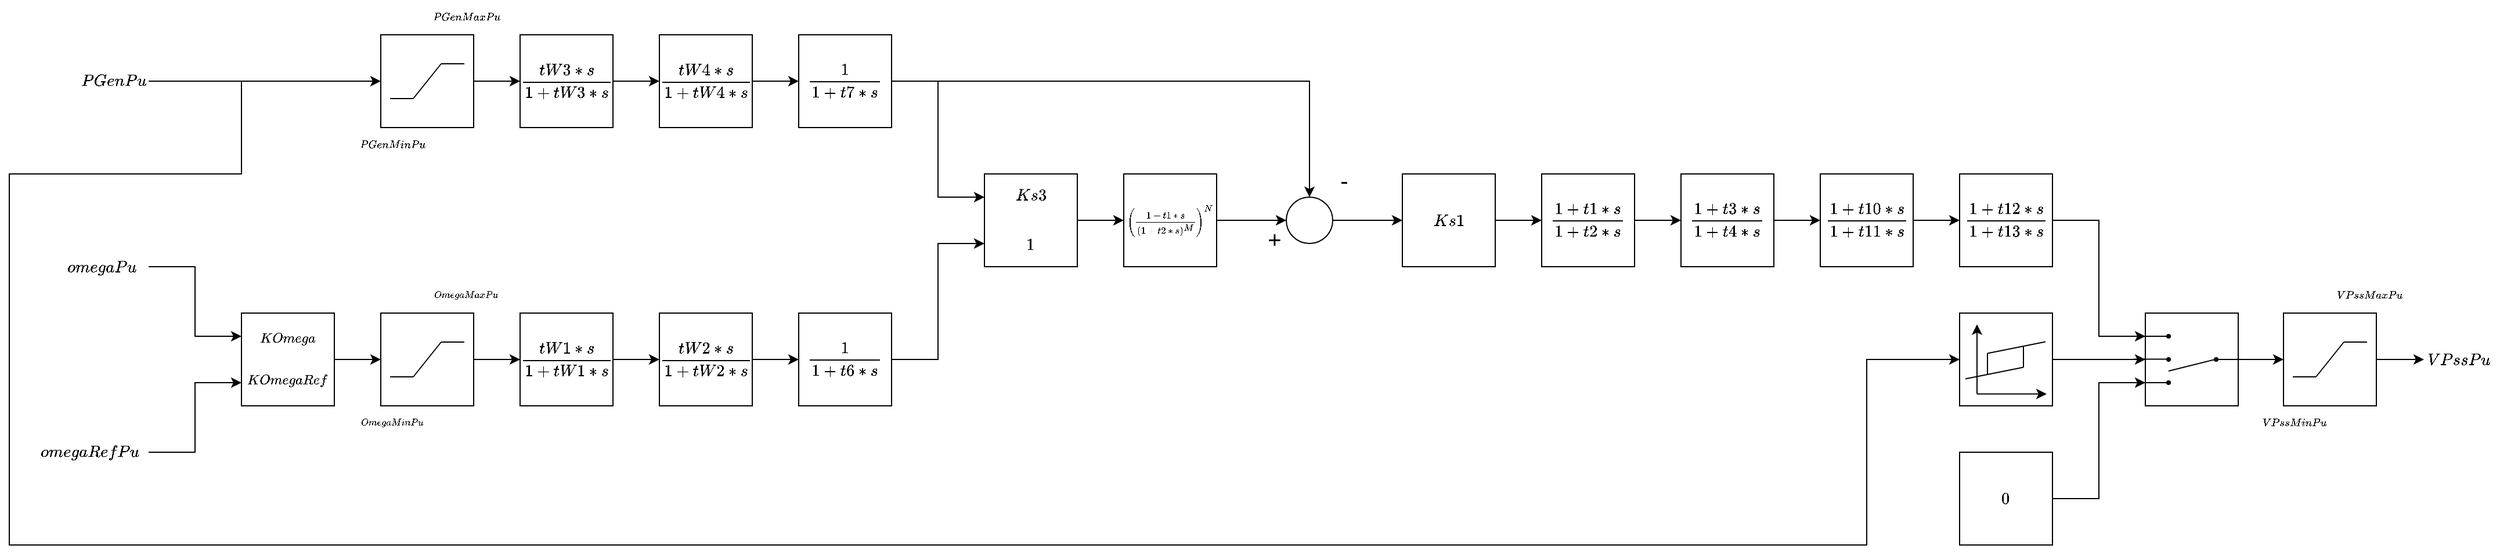<mxfile version="24.1.0" type="device">
  <diagram name="Page-1" id="-cMVqA2Gkwa5aGeDibPs">
    <mxGraphModel dx="1594" dy="840" grid="1" gridSize="10" guides="1" tooltips="1" connect="1" arrows="1" fold="1" page="0" pageScale="1" pageWidth="413" pageHeight="291" math="1" shadow="0">
      <root>
        <mxCell id="0" />
        <mxCell id="1" parent="0" />
        <mxCell id="GCO7xrDp6TmdYOZJOnFd-12" value="&lt;font style=&quot;font-size: 7px;&quot;&gt;$$\left(\frac{1+t1*s}{(1+t2*s)^M}\right)^N$$&lt;/font&gt;" style="whiteSpace=wrap;html=1;aspect=fixed;" parent="1" vertex="1">
          <mxGeometry x="760" y="160" width="80" height="80" as="geometry" />
        </mxCell>
        <mxCell id="KOxhOBrrnecnhVOKgOav-19" value="" style="edgeStyle=orthogonalEdgeStyle;rounded=0;orthogonalLoop=1;jettySize=auto;html=1;" parent="1" source="GCO7xrDp6TmdYOZJOnFd-119" target="5vP0ZJHYgd1w3xuM4kYP-17" edge="1">
          <mxGeometry relative="1" as="geometry" />
        </mxCell>
        <mxCell id="GCO7xrDp6TmdYOZJOnFd-119" value="$$\frac{tW3*s}{1+tW3*s}$$" style="whiteSpace=wrap;html=1;aspect=fixed;" parent="1" vertex="1">
          <mxGeometry x="240" y="40" width="80" height="80" as="geometry" />
        </mxCell>
        <mxCell id="GCO7xrDp6TmdYOZJOnFd-126" value="$$\frac{1}{1+t6*s}$$" style="rounded=0;whiteSpace=wrap;html=1;" parent="1" vertex="1">
          <mxGeometry x="480" y="280" width="80" height="80" as="geometry" />
        </mxCell>
        <mxCell id="KOxhOBrrnecnhVOKgOav-29" value="" style="edgeStyle=orthogonalEdgeStyle;rounded=0;orthogonalLoop=1;jettySize=auto;html=1;" parent="1" source="pcb0Rrb9AqgbB0oOaPCg-3" target="E1HJxTZ1KoTLzzK9DHDM-2" edge="1">
          <mxGeometry relative="1" as="geometry" />
        </mxCell>
        <mxCell id="pcb0Rrb9AqgbB0oOaPCg-3" value="$$\frac{1+t1*s}{1+t2*s}$$" style="whiteSpace=wrap;html=1;aspect=fixed;" parent="1" vertex="1">
          <mxGeometry x="1120" y="160" width="80" height="80" as="geometry" />
        </mxCell>
        <mxCell id="KOxhOBrrnecnhVOKgOav-28" value="" style="edgeStyle=orthogonalEdgeStyle;rounded=0;orthogonalLoop=1;jettySize=auto;html=1;" parent="1" source="pcb0Rrb9AqgbB0oOaPCg-9" target="pcb0Rrb9AqgbB0oOaPCg-3" edge="1">
          <mxGeometry relative="1" as="geometry" />
        </mxCell>
        <mxCell id="pcb0Rrb9AqgbB0oOaPCg-9" value="$$Ks1$$" style="rounded=0;whiteSpace=wrap;html=1;" parent="1" vertex="1">
          <mxGeometry x="1000" y="160" width="80" height="80" as="geometry" />
        </mxCell>
        <mxCell id="KOxhOBrrnecnhVOKgOav-30" value="" style="edgeStyle=orthogonalEdgeStyle;rounded=0;orthogonalLoop=1;jettySize=auto;html=1;" parent="1" source="E1HJxTZ1KoTLzzK9DHDM-2" target="5vP0ZJHYgd1w3xuM4kYP-27" edge="1">
          <mxGeometry relative="1" as="geometry" />
        </mxCell>
        <mxCell id="E1HJxTZ1KoTLzzK9DHDM-2" value="$$\frac{1+t3*s}{1+t4*s}$$" style="whiteSpace=wrap;html=1;aspect=fixed;" parent="1" vertex="1">
          <mxGeometry x="1240" y="160" width="80" height="80" as="geometry" />
        </mxCell>
        <mxCell id="E1HJxTZ1KoTLzzK9DHDM-9" value="" style="edgeStyle=orthogonalEdgeStyle;rounded=0;orthogonalLoop=1;jettySize=auto;html=1;entryX=0;entryY=0.5;entryDx=0;entryDy=0;" parent="1" source="E1HJxTZ1KoTLzzK9DHDM-3" target="FoHSTPtK4IJAza8BCYr8-2" edge="1">
          <mxGeometry relative="1" as="geometry">
            <mxPoint x="1879" y="320" as="targetPoint" />
          </mxGeometry>
        </mxCell>
        <mxCell id="E1HJxTZ1KoTLzzK9DHDM-3" value="" style="whiteSpace=wrap;html=1;aspect=fixed;" parent="1" vertex="1">
          <mxGeometry x="1759" y="280" width="80" height="80" as="geometry" />
        </mxCell>
        <mxCell id="E1HJxTZ1KoTLzzK9DHDM-4" value="" style="endArrow=none;html=1;" parent="1" edge="1">
          <mxGeometry width="50" height="50" relative="1" as="geometry">
            <mxPoint x="1787" y="335" as="sourcePoint" />
            <mxPoint x="1811" y="305" as="targetPoint" />
          </mxGeometry>
        </mxCell>
        <mxCell id="E1HJxTZ1KoTLzzK9DHDM-5" value="" style="endArrow=none;html=1;" parent="1" edge="1">
          <mxGeometry width="50" height="50" relative="1" as="geometry">
            <mxPoint x="1811" y="305" as="sourcePoint" />
            <mxPoint x="1831" y="305" as="targetPoint" />
          </mxGeometry>
        </mxCell>
        <mxCell id="E1HJxTZ1KoTLzzK9DHDM-6" value="&lt;font style=&quot;font-size: 8px;&quot;&gt;$$VPssMaxPu$$&lt;/font&gt;" style="text;html=1;strokeColor=none;fillColor=none;align=center;verticalAlign=middle;whiteSpace=wrap;rounded=0;fontSize=15;" parent="1" vertex="1">
          <mxGeometry x="1803" y="250" width="60" height="30" as="geometry" />
        </mxCell>
        <mxCell id="E1HJxTZ1KoTLzzK9DHDM-7" value="" style="endArrow=none;html=1;" parent="1" edge="1">
          <mxGeometry width="50" height="50" relative="1" as="geometry">
            <mxPoint x="1787" y="335" as="sourcePoint" />
            <mxPoint x="1767" y="335" as="targetPoint" />
          </mxGeometry>
        </mxCell>
        <mxCell id="E1HJxTZ1KoTLzzK9DHDM-8" value="&lt;font style=&quot;font-size: 8px;&quot;&gt;$$VPssMinPu$$&lt;/font&gt;" style="text;html=1;strokeColor=none;fillColor=none;align=center;verticalAlign=middle;whiteSpace=wrap;rounded=0;fontSize=15;" parent="1" vertex="1">
          <mxGeometry x="1739" y="360" width="60" height="30" as="geometry" />
        </mxCell>
        <mxCell id="KOxhOBrrnecnhVOKgOav-14" value="" style="edgeStyle=orthogonalEdgeStyle;rounded=0;orthogonalLoop=1;jettySize=auto;html=1;" parent="1" source="5vP0ZJHYgd1w3xuM4kYP-3" target="5vP0ZJHYgd1w3xuM4kYP-11" edge="1">
          <mxGeometry relative="1" as="geometry" />
        </mxCell>
        <mxCell id="5vP0ZJHYgd1w3xuM4kYP-3" value="&lt;table style=&quot;font-size: 10px;&quot;&gt;&lt;tbody&gt;&lt;tr&gt;&lt;td&gt;&lt;font style=&quot;font-size: 10px;&quot;&gt;$$KOmega$$&lt;/font&gt;&lt;/td&gt;&lt;/tr&gt;&lt;tr&gt;&lt;td&gt;&lt;font style=&quot;font-size: 10px;&quot;&gt;$$KOmegaRef$$&lt;/font&gt;&lt;/td&gt;&lt;/tr&gt;&lt;/tbody&gt;&lt;/table&gt;" style="whiteSpace=wrap;html=1;aspect=fixed;" parent="1" vertex="1">
          <mxGeometry y="280" width="80" height="80" as="geometry" />
        </mxCell>
        <mxCell id="KOxhOBrrnecnhVOKgOav-18" value="" style="edgeStyle=orthogonalEdgeStyle;rounded=0;orthogonalLoop=1;jettySize=auto;html=1;" parent="1" source="5vP0ZJHYgd1w3xuM4kYP-5" target="GCO7xrDp6TmdYOZJOnFd-119" edge="1">
          <mxGeometry relative="1" as="geometry" />
        </mxCell>
        <mxCell id="5vP0ZJHYgd1w3xuM4kYP-5" value="" style="whiteSpace=wrap;html=1;aspect=fixed;" parent="1" vertex="1">
          <mxGeometry x="120" y="40" width="80" height="80" as="geometry" />
        </mxCell>
        <mxCell id="5vP0ZJHYgd1w3xuM4kYP-6" value="" style="endArrow=none;html=1;" parent="1" edge="1">
          <mxGeometry width="50" height="50" relative="1" as="geometry">
            <mxPoint x="148" y="95" as="sourcePoint" />
            <mxPoint x="172" y="65" as="targetPoint" />
          </mxGeometry>
        </mxCell>
        <mxCell id="5vP0ZJHYgd1w3xuM4kYP-7" value="" style="endArrow=none;html=1;" parent="1" edge="1">
          <mxGeometry width="50" height="50" relative="1" as="geometry">
            <mxPoint x="172" y="65" as="sourcePoint" />
            <mxPoint x="192" y="65" as="targetPoint" />
          </mxGeometry>
        </mxCell>
        <mxCell id="5vP0ZJHYgd1w3xuM4kYP-8" value="&lt;font style=&quot;font-size: 8px;&quot;&gt;$$PGenMaxPu$$&lt;/font&gt;" style="text;html=1;strokeColor=none;fillColor=none;align=center;verticalAlign=middle;whiteSpace=wrap;rounded=0;fontSize=15;" parent="1" vertex="1">
          <mxGeometry x="164" y="10" width="60" height="30" as="geometry" />
        </mxCell>
        <mxCell id="5vP0ZJHYgd1w3xuM4kYP-9" value="" style="endArrow=none;html=1;" parent="1" edge="1">
          <mxGeometry width="50" height="50" relative="1" as="geometry">
            <mxPoint x="148" y="95" as="sourcePoint" />
            <mxPoint x="128" y="95" as="targetPoint" />
          </mxGeometry>
        </mxCell>
        <mxCell id="5vP0ZJHYgd1w3xuM4kYP-10" value="&lt;font style=&quot;font-size: 8px;&quot;&gt;$$PGenMinPu$$&lt;/font&gt;" style="text;html=1;strokeColor=none;fillColor=none;align=center;verticalAlign=middle;whiteSpace=wrap;rounded=0;fontSize=15;" parent="1" vertex="1">
          <mxGeometry x="100" y="120" width="60" height="30" as="geometry" />
        </mxCell>
        <mxCell id="KOxhOBrrnecnhVOKgOav-15" value="" style="edgeStyle=orthogonalEdgeStyle;rounded=0;orthogonalLoop=1;jettySize=auto;html=1;" parent="1" source="5vP0ZJHYgd1w3xuM4kYP-11" target="5vP0ZJHYgd1w3xuM4kYP-21" edge="1">
          <mxGeometry relative="1" as="geometry" />
        </mxCell>
        <mxCell id="5vP0ZJHYgd1w3xuM4kYP-11" value="" style="whiteSpace=wrap;html=1;aspect=fixed;" parent="1" vertex="1">
          <mxGeometry x="120" y="280" width="80" height="80" as="geometry" />
        </mxCell>
        <mxCell id="5vP0ZJHYgd1w3xuM4kYP-12" value="" style="endArrow=none;html=1;" parent="1" edge="1">
          <mxGeometry width="50" height="50" relative="1" as="geometry">
            <mxPoint x="148" y="335" as="sourcePoint" />
            <mxPoint x="172" y="305" as="targetPoint" />
          </mxGeometry>
        </mxCell>
        <mxCell id="5vP0ZJHYgd1w3xuM4kYP-13" value="" style="endArrow=none;html=1;" parent="1" edge="1">
          <mxGeometry width="50" height="50" relative="1" as="geometry">
            <mxPoint x="172" y="305" as="sourcePoint" />
            <mxPoint x="192" y="305" as="targetPoint" />
          </mxGeometry>
        </mxCell>
        <mxCell id="5vP0ZJHYgd1w3xuM4kYP-14" value="&lt;font style=&quot;font-size: 7px;&quot;&gt;$$OmegaMaxPu$$&lt;/font&gt;" style="text;html=1;strokeColor=none;fillColor=none;align=center;verticalAlign=middle;whiteSpace=wrap;rounded=0;fontSize=15;" parent="1" vertex="1">
          <mxGeometry x="164" y="250" width="60" height="30" as="geometry" />
        </mxCell>
        <mxCell id="5vP0ZJHYgd1w3xuM4kYP-15" value="" style="endArrow=none;html=1;" parent="1" edge="1">
          <mxGeometry width="50" height="50" relative="1" as="geometry">
            <mxPoint x="148" y="335" as="sourcePoint" />
            <mxPoint x="128" y="335" as="targetPoint" />
          </mxGeometry>
        </mxCell>
        <mxCell id="5vP0ZJHYgd1w3xuM4kYP-16" value="&lt;font style=&quot;font-size: 7px;&quot;&gt;$$OmegaMinPu$$&lt;/font&gt;" style="text;html=1;strokeColor=none;fillColor=none;align=center;verticalAlign=middle;whiteSpace=wrap;rounded=0;fontSize=15;" parent="1" vertex="1">
          <mxGeometry x="100" y="360" width="60" height="30" as="geometry" />
        </mxCell>
        <mxCell id="KOxhOBrrnecnhVOKgOav-20" value="" style="edgeStyle=orthogonalEdgeStyle;rounded=0;orthogonalLoop=1;jettySize=auto;html=1;" parent="1" source="5vP0ZJHYgd1w3xuM4kYP-17" target="5vP0ZJHYgd1w3xuM4kYP-19" edge="1">
          <mxGeometry relative="1" as="geometry" />
        </mxCell>
        <mxCell id="5vP0ZJHYgd1w3xuM4kYP-17" value="$$\frac{tW4*s}{1+tW4*s}$$" style="whiteSpace=wrap;html=1;aspect=fixed;" parent="1" vertex="1">
          <mxGeometry x="360" y="40" width="80" height="80" as="geometry" />
        </mxCell>
        <mxCell id="5vP0ZJHYgd1w3xuM4kYP-19" value="$$\frac{1}{1+t7*s}$$" style="rounded=0;whiteSpace=wrap;html=1;" parent="1" vertex="1">
          <mxGeometry x="480" y="40" width="80" height="80" as="geometry" />
        </mxCell>
        <mxCell id="KOxhOBrrnecnhVOKgOav-16" value="" style="edgeStyle=orthogonalEdgeStyle;rounded=0;orthogonalLoop=1;jettySize=auto;html=1;" parent="1" source="5vP0ZJHYgd1w3xuM4kYP-21" target="5vP0ZJHYgd1w3xuM4kYP-22" edge="1">
          <mxGeometry relative="1" as="geometry" />
        </mxCell>
        <mxCell id="5vP0ZJHYgd1w3xuM4kYP-21" value="$$\frac{tW1*s}{1+tW1*s}$$" style="whiteSpace=wrap;html=1;aspect=fixed;" parent="1" vertex="1">
          <mxGeometry x="240" y="280" width="80" height="80" as="geometry" />
        </mxCell>
        <mxCell id="KOxhOBrrnecnhVOKgOav-17" value="" style="edgeStyle=orthogonalEdgeStyle;rounded=0;orthogonalLoop=1;jettySize=auto;html=1;" parent="1" source="5vP0ZJHYgd1w3xuM4kYP-22" target="GCO7xrDp6TmdYOZJOnFd-126" edge="1">
          <mxGeometry relative="1" as="geometry" />
        </mxCell>
        <mxCell id="5vP0ZJHYgd1w3xuM4kYP-22" value="$$\frac{tW2*s}{1+tW2*s}$$" style="whiteSpace=wrap;html=1;aspect=fixed;" parent="1" vertex="1">
          <mxGeometry x="360" y="280" width="80" height="80" as="geometry" />
        </mxCell>
        <mxCell id="KOxhOBrrnecnhVOKgOav-24" value="" style="edgeStyle=orthogonalEdgeStyle;rounded=0;orthogonalLoop=1;jettySize=auto;html=1;" parent="1" source="5vP0ZJHYgd1w3xuM4kYP-23" target="GCO7xrDp6TmdYOZJOnFd-12" edge="1">
          <mxGeometry relative="1" as="geometry" />
        </mxCell>
        <mxCell id="5vP0ZJHYgd1w3xuM4kYP-23" value="&lt;table&gt;&lt;tbody&gt;&lt;tr&gt;&lt;td&gt;$$Ks3$$&lt;/td&gt;&lt;/tr&gt;&lt;tr&gt;&lt;td&gt;$$1$$&lt;/td&gt;&lt;/tr&gt;&lt;/tbody&gt;&lt;/table&gt;" style="whiteSpace=wrap;html=1;aspect=fixed;" parent="1" vertex="1">
          <mxGeometry x="640" y="160" width="80" height="80" as="geometry" />
        </mxCell>
        <mxCell id="KOxhOBrrnecnhVOKgOav-26" value="" style="edgeStyle=orthogonalEdgeStyle;rounded=0;orthogonalLoop=1;jettySize=auto;html=1;" parent="1" source="5vP0ZJHYgd1w3xuM4kYP-24" target="pcb0Rrb9AqgbB0oOaPCg-9" edge="1">
          <mxGeometry relative="1" as="geometry" />
        </mxCell>
        <mxCell id="5vP0ZJHYgd1w3xuM4kYP-24" value="" style="ellipse;whiteSpace=wrap;html=1;aspect=fixed;" parent="1" vertex="1">
          <mxGeometry x="900" y="180" width="40" height="40" as="geometry" />
        </mxCell>
        <mxCell id="5vP0ZJHYgd1w3xuM4kYP-25" value="+" style="text;html=1;strokeColor=none;fillColor=none;align=center;verticalAlign=middle;whiteSpace=wrap;rounded=0;fontSize=20;" parent="1" vertex="1">
          <mxGeometry x="860" y="200" width="60" height="31" as="geometry" />
        </mxCell>
        <mxCell id="5vP0ZJHYgd1w3xuM4kYP-26" value="-" style="text;html=1;strokeColor=none;fillColor=none;align=center;verticalAlign=middle;whiteSpace=wrap;rounded=0;fontSize=20;" parent="1" vertex="1">
          <mxGeometry x="920" y="150" width="60" height="30" as="geometry" />
        </mxCell>
        <mxCell id="KOxhOBrrnecnhVOKgOav-31" value="" style="edgeStyle=orthogonalEdgeStyle;rounded=0;orthogonalLoop=1;jettySize=auto;html=1;" parent="1" source="5vP0ZJHYgd1w3xuM4kYP-27" target="5vP0ZJHYgd1w3xuM4kYP-28" edge="1">
          <mxGeometry relative="1" as="geometry" />
        </mxCell>
        <mxCell id="5vP0ZJHYgd1w3xuM4kYP-27" value="$$\frac{1+t10*s}{1+t11*s}$$" style="whiteSpace=wrap;html=1;aspect=fixed;" parent="1" vertex="1">
          <mxGeometry x="1360" y="160" width="80" height="80" as="geometry" />
        </mxCell>
        <mxCell id="5vP0ZJHYgd1w3xuM4kYP-28" value="$$\frac{1+t12*s}{1+t13*s}$$" style="whiteSpace=wrap;html=1;aspect=fixed;" parent="1" vertex="1">
          <mxGeometry x="1480" y="160" width="80" height="80" as="geometry" />
        </mxCell>
        <mxCell id="KOxhOBrrnecnhVOKgOav-1" value="" style="whiteSpace=wrap;html=1;aspect=fixed;" parent="1" vertex="1">
          <mxGeometry x="1640" y="280" width="80" height="80" as="geometry" />
        </mxCell>
        <mxCell id="KOxhOBrrnecnhVOKgOav-2" value="" style="endArrow=none;html=1;startArrow=none;" parent="1" source="KOxhOBrrnecnhVOKgOav-10" edge="1">
          <mxGeometry width="50" height="50" relative="1" as="geometry">
            <mxPoint x="1700" y="320" as="sourcePoint" />
            <mxPoint x="1720" y="320" as="targetPoint" />
          </mxGeometry>
        </mxCell>
        <mxCell id="KOxhOBrrnecnhVOKgOav-3" value="" style="endArrow=none;html=1;" parent="1" edge="1">
          <mxGeometry width="50" height="50" relative="1" as="geometry">
            <mxPoint x="1631" y="300" as="sourcePoint" />
            <mxPoint x="1661" y="300" as="targetPoint" />
          </mxGeometry>
        </mxCell>
        <mxCell id="KOxhOBrrnecnhVOKgOav-4" value="" style="endArrow=none;html=1;" parent="1" edge="1">
          <mxGeometry width="50" height="50" relative="1" as="geometry">
            <mxPoint x="1630" y="319.8" as="sourcePoint" />
            <mxPoint x="1660" y="319.8" as="targetPoint" />
          </mxGeometry>
        </mxCell>
        <mxCell id="KOxhOBrrnecnhVOKgOav-5" value="" style="endArrow=none;html=1;" parent="1" edge="1">
          <mxGeometry width="50" height="50" relative="1" as="geometry">
            <mxPoint x="1630" y="340.0" as="sourcePoint" />
            <mxPoint x="1660" y="340.0" as="targetPoint" />
          </mxGeometry>
        </mxCell>
        <mxCell id="KOxhOBrrnecnhVOKgOav-6" value="" style="shape=waypoint;sketch=0;fillStyle=solid;size=4;pointerEvents=1;points=[];fillColor=none;resizable=0;rotatable=0;perimeter=centerPerimeter;snapToPoint=1;" parent="1" vertex="1">
          <mxGeometry x="1650" y="290" width="20" height="20" as="geometry" />
        </mxCell>
        <mxCell id="KOxhOBrrnecnhVOKgOav-7" value="" style="shape=waypoint;sketch=0;fillStyle=solid;size=4;pointerEvents=1;points=[];fillColor=none;resizable=0;rotatable=0;perimeter=centerPerimeter;snapToPoint=1;" parent="1" vertex="1">
          <mxGeometry x="1650" y="310" width="20" height="20" as="geometry" />
        </mxCell>
        <mxCell id="KOxhOBrrnecnhVOKgOav-8" value="" style="shape=waypoint;sketch=0;fillStyle=solid;size=4;pointerEvents=1;points=[];fillColor=none;resizable=0;rotatable=0;perimeter=centerPerimeter;snapToPoint=1;" parent="1" vertex="1">
          <mxGeometry x="1650" y="330" width="20" height="20" as="geometry" />
        </mxCell>
        <mxCell id="KOxhOBrrnecnhVOKgOav-9" value="" style="endArrow=none;html=1;" parent="1" target="KOxhOBrrnecnhVOKgOav-10" edge="1">
          <mxGeometry width="50" height="50" relative="1" as="geometry">
            <mxPoint x="1700" y="320" as="sourcePoint" />
            <mxPoint x="1720" y="320" as="targetPoint" />
          </mxGeometry>
        </mxCell>
        <mxCell id="KOxhOBrrnecnhVOKgOav-10" value="" style="shape=waypoint;sketch=0;fillStyle=solid;size=4;pointerEvents=1;points=[];fillColor=none;resizable=0;rotatable=0;perimeter=centerPerimeter;snapToPoint=1;" parent="1" vertex="1">
          <mxGeometry x="1691" y="310" width="20" height="20" as="geometry" />
        </mxCell>
        <mxCell id="KOxhOBrrnecnhVOKgOav-11" value="" style="endArrow=none;html=1;" parent="1" edge="1">
          <mxGeometry width="50" height="50" relative="1" as="geometry">
            <mxPoint x="1660" y="330" as="sourcePoint" />
            <mxPoint x="1700" y="320" as="targetPoint" />
          </mxGeometry>
        </mxCell>
        <mxCell id="KOxhOBrrnecnhVOKgOav-12" value="" style="endArrow=classic;html=1;rounded=0;exitX=1;exitY=0.5;exitDx=0;exitDy=0;entryX=0;entryY=0.25;entryDx=0;entryDy=0;" parent="1" source="FoHSTPtK4IJAza8BCYr8-3" target="5vP0ZJHYgd1w3xuM4kYP-3" edge="1">
          <mxGeometry width="50" height="50" relative="1" as="geometry">
            <mxPoint x="-80" y="240" as="sourcePoint" />
            <mxPoint x="180" y="170" as="targetPoint" />
            <Array as="points">
              <mxPoint x="-40" y="240" />
              <mxPoint x="-40" y="300" />
            </Array>
          </mxGeometry>
        </mxCell>
        <mxCell id="KOxhOBrrnecnhVOKgOav-13" value="" style="endArrow=classic;html=1;rounded=0;entryX=0;entryY=0.75;entryDx=0;entryDy=0;exitX=1;exitY=0.5;exitDx=0;exitDy=0;" parent="1" source="FoHSTPtK4IJAza8BCYr8-4" target="5vP0ZJHYgd1w3xuM4kYP-3" edge="1">
          <mxGeometry width="50" height="50" relative="1" as="geometry">
            <mxPoint x="-70" y="400" as="sourcePoint" />
            <mxPoint x="-20" y="350" as="targetPoint" />
            <Array as="points">
              <mxPoint x="-40" y="400" />
              <mxPoint x="-40" y="340" />
            </Array>
          </mxGeometry>
        </mxCell>
        <mxCell id="KOxhOBrrnecnhVOKgOav-21" value="" style="endArrow=classic;html=1;rounded=0;exitX=1;exitY=0.5;exitDx=0;exitDy=0;entryX=0;entryY=0.5;entryDx=0;entryDy=0;" parent="1" source="FoHSTPtK4IJAza8BCYr8-1" target="5vP0ZJHYgd1w3xuM4kYP-5" edge="1">
          <mxGeometry width="50" height="50" relative="1" as="geometry">
            <mxPoint x="-80" y="80" as="sourcePoint" />
            <mxPoint x="180" y="170" as="targetPoint" />
          </mxGeometry>
        </mxCell>
        <mxCell id="KOxhOBrrnecnhVOKgOav-22" value="" style="endArrow=classic;html=1;rounded=0;exitX=1;exitY=0.5;exitDx=0;exitDy=0;entryX=0;entryY=0.25;entryDx=0;entryDy=0;" parent="1" source="5vP0ZJHYgd1w3xuM4kYP-19" target="5vP0ZJHYgd1w3xuM4kYP-23" edge="1">
          <mxGeometry width="50" height="50" relative="1" as="geometry">
            <mxPoint x="130" y="220" as="sourcePoint" />
            <mxPoint x="180" y="170" as="targetPoint" />
            <Array as="points">
              <mxPoint x="600" y="80" />
              <mxPoint x="600" y="180" />
            </Array>
          </mxGeometry>
        </mxCell>
        <mxCell id="KOxhOBrrnecnhVOKgOav-23" value="" style="endArrow=classic;html=1;rounded=0;exitX=1;exitY=0.5;exitDx=0;exitDy=0;entryX=0;entryY=0.75;entryDx=0;entryDy=0;" parent="1" source="GCO7xrDp6TmdYOZJOnFd-126" target="5vP0ZJHYgd1w3xuM4kYP-23" edge="1">
          <mxGeometry width="50" height="50" relative="1" as="geometry">
            <mxPoint x="580" y="322" as="sourcePoint" />
            <mxPoint x="630" y="272" as="targetPoint" />
            <Array as="points">
              <mxPoint x="600" y="320" />
              <mxPoint x="600" y="220" />
            </Array>
          </mxGeometry>
        </mxCell>
        <mxCell id="KOxhOBrrnecnhVOKgOav-25" value="" style="endArrow=classic;html=1;rounded=0;exitX=1;exitY=0.5;exitDx=0;exitDy=0;entryX=0;entryY=0.5;entryDx=0;entryDy=0;" parent="1" source="GCO7xrDp6TmdYOZJOnFd-12" target="5vP0ZJHYgd1w3xuM4kYP-24" edge="1">
          <mxGeometry width="50" height="50" relative="1" as="geometry">
            <mxPoint x="790" y="220" as="sourcePoint" />
            <mxPoint x="840" y="170" as="targetPoint" />
          </mxGeometry>
        </mxCell>
        <mxCell id="KOxhOBrrnecnhVOKgOav-27" value="" style="endArrow=classic;html=1;rounded=0;exitX=1;exitY=0.5;exitDx=0;exitDy=0;entryX=0.5;entryY=0;entryDx=0;entryDy=0;" parent="1" source="5vP0ZJHYgd1w3xuM4kYP-19" target="5vP0ZJHYgd1w3xuM4kYP-24" edge="1">
          <mxGeometry width="50" height="50" relative="1" as="geometry">
            <mxPoint x="640" y="80" as="sourcePoint" />
            <mxPoint x="690" y="30" as="targetPoint" />
            <Array as="points">
              <mxPoint x="920" y="80" />
            </Array>
          </mxGeometry>
        </mxCell>
        <mxCell id="KOxhOBrrnecnhVOKgOav-32" value="" style="endArrow=classic;html=1;rounded=0;exitX=1;exitY=0.5;exitDx=0;exitDy=0;entryX=0;entryY=0.25;entryDx=0;entryDy=0;" parent="1" source="5vP0ZJHYgd1w3xuM4kYP-28" target="KOxhOBrrnecnhVOKgOav-1" edge="1">
          <mxGeometry width="50" height="50" relative="1" as="geometry">
            <mxPoint x="1570" y="200" as="sourcePoint" />
            <mxPoint x="1640" y="270" as="targetPoint" />
            <Array as="points">
              <mxPoint x="1600" y="200" />
              <mxPoint x="1600" y="300" />
            </Array>
          </mxGeometry>
        </mxCell>
        <mxCell id="KOxhOBrrnecnhVOKgOav-34" value="" style="endArrow=classic;html=1;rounded=0;exitX=1;exitY=0.5;exitDx=0;exitDy=0;entryX=0;entryY=0.5;entryDx=0;entryDy=0;" parent="1" source="KOxhOBrrnecnhVOKgOav-1" target="E1HJxTZ1KoTLzzK9DHDM-3" edge="1">
          <mxGeometry width="50" height="50" relative="1" as="geometry">
            <mxPoint x="1720" y="271" as="sourcePoint" />
            <mxPoint x="1770" y="221" as="targetPoint" />
          </mxGeometry>
        </mxCell>
        <mxCell id="KOxhOBrrnecnhVOKgOav-35" value="$$0$$" style="rounded=0;whiteSpace=wrap;html=1;" parent="1" vertex="1">
          <mxGeometry x="1480" y="400" width="80" height="80" as="geometry" />
        </mxCell>
        <mxCell id="KOxhOBrrnecnhVOKgOav-36" value="" style="endArrow=classic;html=1;rounded=0;exitX=1;exitY=0.5;exitDx=0;exitDy=0;entryX=0;entryY=0.75;entryDx=0;entryDy=0;" parent="1" source="KOxhOBrrnecnhVOKgOav-35" target="KOxhOBrrnecnhVOKgOav-1" edge="1">
          <mxGeometry width="50" height="50" relative="1" as="geometry">
            <mxPoint x="1580" y="360" as="sourcePoint" />
            <mxPoint x="1630" y="310" as="targetPoint" />
            <Array as="points">
              <mxPoint x="1600" y="440" />
              <mxPoint x="1600" y="340" />
            </Array>
          </mxGeometry>
        </mxCell>
        <mxCell id="KOxhOBrrnecnhVOKgOav-44" value="" style="whiteSpace=wrap;html=1;aspect=fixed;" parent="1" vertex="1">
          <mxGeometry x="1480" y="280" width="80" height="80" as="geometry" />
        </mxCell>
        <mxCell id="KOxhOBrrnecnhVOKgOav-45" value="" style="endArrow=classic;html=1;" parent="1" edge="1">
          <mxGeometry width="50" height="50" relative="1" as="geometry">
            <mxPoint x="1495" y="349.76" as="sourcePoint" />
            <mxPoint x="1495" y="289.76" as="targetPoint" />
          </mxGeometry>
        </mxCell>
        <mxCell id="KOxhOBrrnecnhVOKgOav-46" value="" style="endArrow=classic;html=1;" parent="1" edge="1">
          <mxGeometry width="50" height="50" relative="1" as="geometry">
            <mxPoint x="1495" y="349.76" as="sourcePoint" />
            <mxPoint x="1555" y="349.76" as="targetPoint" />
          </mxGeometry>
        </mxCell>
        <mxCell id="KOxhOBrrnecnhVOKgOav-47" value="" style="endArrow=none;html=1;" parent="1" edge="1">
          <mxGeometry width="50" height="50" relative="1" as="geometry">
            <mxPoint x="1485" y="336.76" as="sourcePoint" />
            <mxPoint x="1535" y="326.76" as="targetPoint" />
          </mxGeometry>
        </mxCell>
        <mxCell id="KOxhOBrrnecnhVOKgOav-48" value="" style="endArrow=none;html=1;" parent="1" edge="1">
          <mxGeometry width="50" height="50" relative="1" as="geometry">
            <mxPoint x="1504" y="314.76" as="sourcePoint" />
            <mxPoint x="1554" y="304.76" as="targetPoint" />
          </mxGeometry>
        </mxCell>
        <mxCell id="KOxhOBrrnecnhVOKgOav-49" value="" style="endArrow=none;html=1;jumpSize=4;" parent="1" edge="1">
          <mxGeometry width="50" height="50" relative="1" as="geometry">
            <mxPoint x="1535" y="308.76" as="sourcePoint" />
            <mxPoint x="1535" y="326.76" as="targetPoint" />
          </mxGeometry>
        </mxCell>
        <mxCell id="KOxhOBrrnecnhVOKgOav-50" value="" style="endArrow=none;html=1;jumpSize=4;" parent="1" edge="1">
          <mxGeometry width="50" height="50" relative="1" as="geometry">
            <mxPoint x="1504" y="314.76" as="sourcePoint" />
            <mxPoint x="1504" y="332.76" as="targetPoint" />
          </mxGeometry>
        </mxCell>
        <mxCell id="KOxhOBrrnecnhVOKgOav-52" value="" style="endArrow=classic;html=1;rounded=0;exitX=1;exitY=0.5;exitDx=0;exitDy=0;entryX=0;entryY=0.5;entryDx=0;entryDy=0;" parent="1" source="KOxhOBrrnecnhVOKgOav-44" target="KOxhOBrrnecnhVOKgOav-1" edge="1">
          <mxGeometry width="50" height="50" relative="1" as="geometry">
            <mxPoint x="1530" y="290" as="sourcePoint" />
            <mxPoint x="1580" y="240" as="targetPoint" />
          </mxGeometry>
        </mxCell>
        <mxCell id="KOxhOBrrnecnhVOKgOav-53" value="" style="endArrow=classic;html=1;rounded=0;exitX=1;exitY=0.5;exitDx=0;exitDy=0;entryX=0;entryY=0.5;entryDx=0;entryDy=0;" parent="1" source="FoHSTPtK4IJAza8BCYr8-1" target="KOxhOBrrnecnhVOKgOav-44" edge="1">
          <mxGeometry width="50" height="50" relative="1" as="geometry">
            <mxPoint x="-80" y="80" as="sourcePoint" />
            <mxPoint x="720" y="480" as="targetPoint" />
            <Array as="points">
              <mxPoint y="80" />
              <mxPoint y="160" />
              <mxPoint x="-200" y="160" />
              <mxPoint x="-200" y="480" />
              <mxPoint x="1400" y="480" />
              <mxPoint x="1400" y="320" />
            </Array>
          </mxGeometry>
        </mxCell>
        <mxCell id="FoHSTPtK4IJAza8BCYr8-1" value="$$PGenPu$$" style="text;strokeColor=none;align=center;fillColor=none;html=1;verticalAlign=middle;whiteSpace=wrap;rounded=0;" vertex="1" parent="1">
          <mxGeometry x="-140" y="65" width="60" height="30" as="geometry" />
        </mxCell>
        <mxCell id="FoHSTPtK4IJAza8BCYr8-2" value="$$VPssPu$$" style="text;strokeColor=none;align=center;fillColor=none;html=1;verticalAlign=middle;whiteSpace=wrap;rounded=0;" vertex="1" parent="1">
          <mxGeometry x="1880" y="305" width="60" height="30" as="geometry" />
        </mxCell>
        <mxCell id="FoHSTPtK4IJAza8BCYr8-3" value="$$omegaPu$$" style="text;strokeColor=none;align=center;fillColor=none;html=1;verticalAlign=middle;whiteSpace=wrap;rounded=0;" vertex="1" parent="1">
          <mxGeometry x="-160" y="225" width="80" height="30" as="geometry" />
        </mxCell>
        <mxCell id="FoHSTPtK4IJAza8BCYr8-4" value="$$omegaRefPu$$" style="text;strokeColor=none;align=center;fillColor=none;html=1;verticalAlign=middle;whiteSpace=wrap;rounded=0;" vertex="1" parent="1">
          <mxGeometry x="-180" y="385" width="100" height="30" as="geometry" />
        </mxCell>
      </root>
    </mxGraphModel>
  </diagram>
</mxfile>
